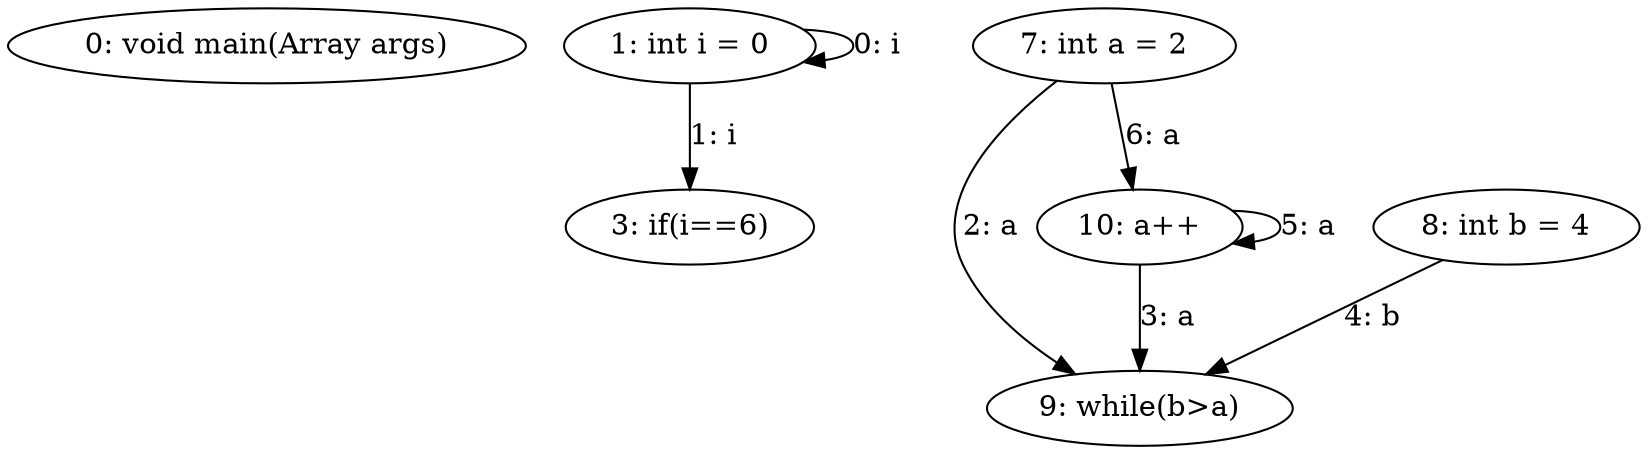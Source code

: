 digraph G {
  1 [ label="0: void main(Array args)" ];
  2 [ label="1: int i = 0" ];
  3 [ label="3: if(i==6)" ];
  4 [ label="7: int a = 2" ];
  5 [ label="8: int b = 4" ];
  6 [ label="9: while(b>a)" ];
  7 [ label="10: a++" ];
  2 -> 2 [ label="0: i" ];
  2 -> 3 [ label="1: i" ];
  4 -> 6 [ label="2: a" ];
  7 -> 6 [ label="3: a" ];
  5 -> 6 [ label="4: b" ];
  7 -> 7 [ label="5: a" ];
  4 -> 7 [ label="6: a" ];
}
